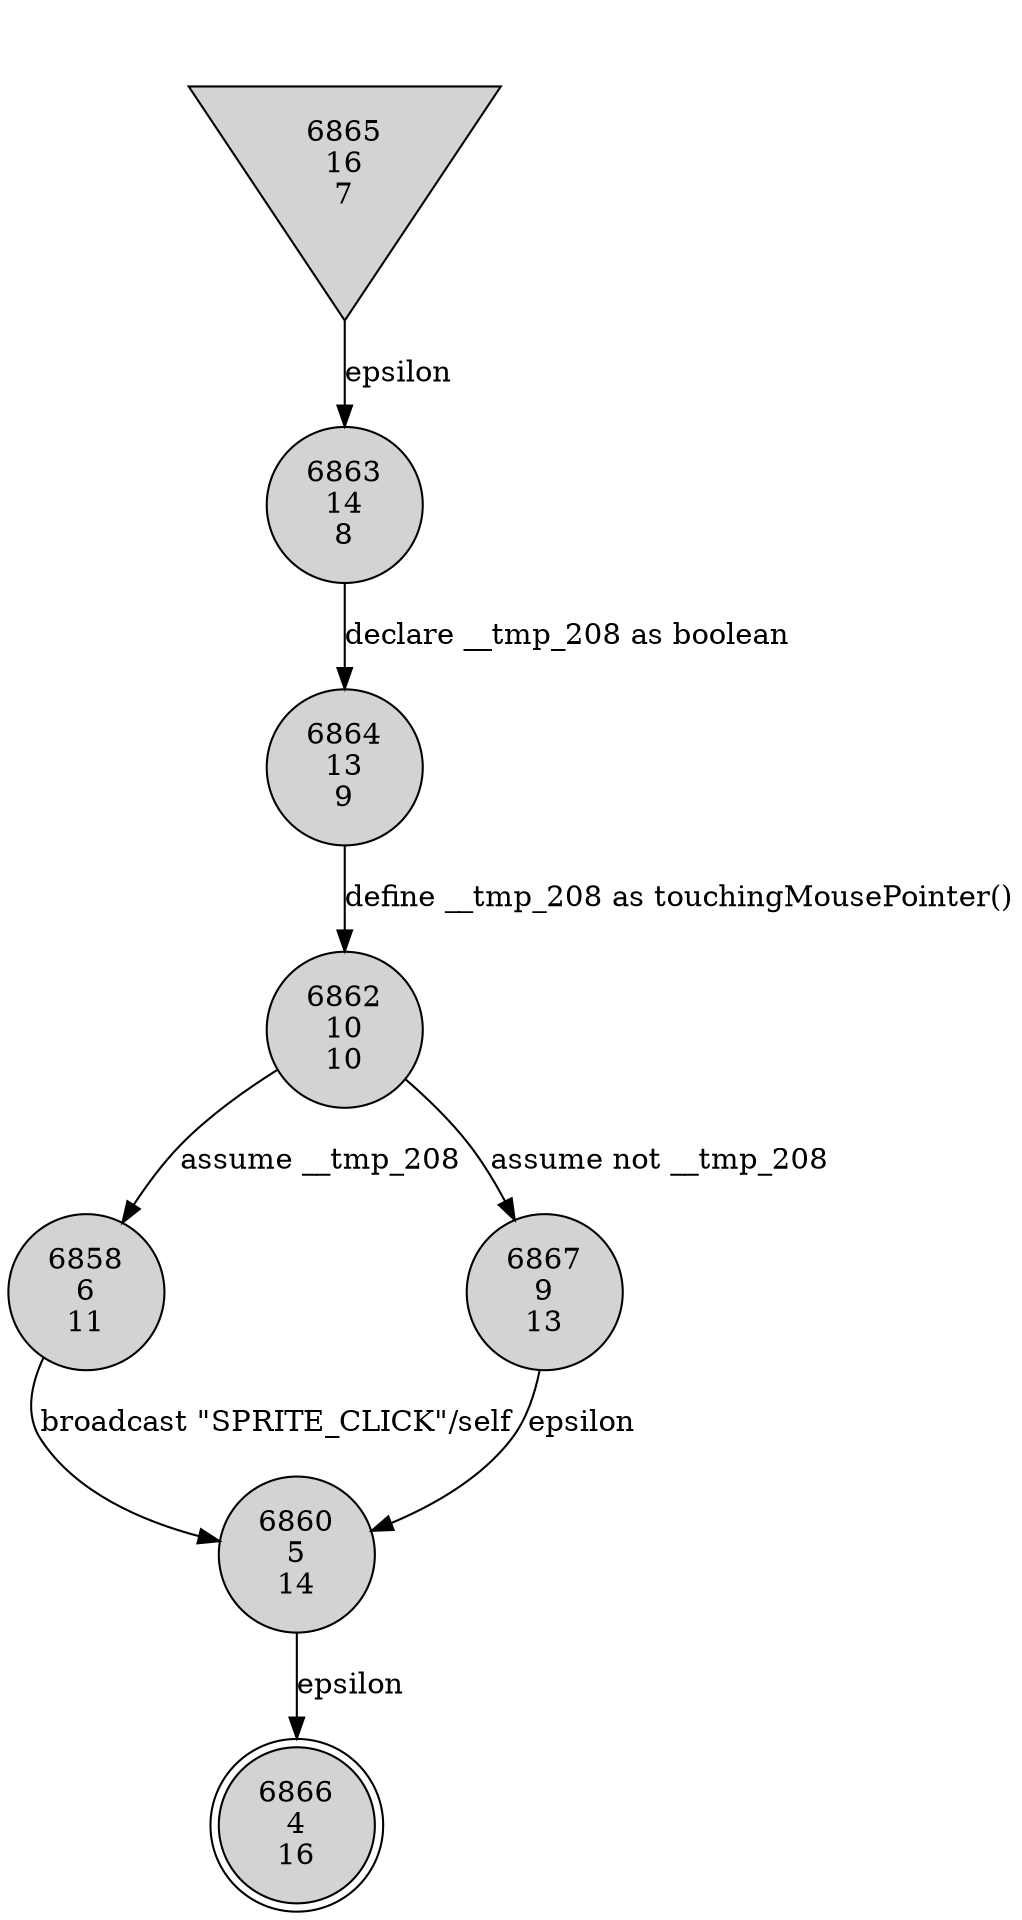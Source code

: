 digraph relation {
    node [shape=circle, style=filled];
    6858 [label="6858
6
11" shape=circle penwidth=1]
    6860 [label="6860
5
14" shape=circle penwidth=1]
    6866 [label="6866
4
16" shape=doublecircle penwidth=1]
    6862 [label="6862
10
10" shape=circle penwidth=1]
    6867 [label="6867
9
13" shape=circle penwidth=1]
    6863 [label="6863
14
8" shape=circle penwidth=1]
    6864 [label="6864
13
9" shape=circle penwidth=1]
    6865 [label="6865
16
7" shape=invtriangle penwidth=1]
    6865 -> 6863 [label="epsilon"];
    6863 -> 6864 [label="declare __tmp_208 as boolean"];
    6864 -> 6862 [label="define __tmp_208 as touchingMousePointer()"];
    6862 -> 6858 [label="assume __tmp_208"];
    6862 -> 6867 [label="assume not __tmp_208"];
    6867 -> 6860 [label="epsilon"];
    6860 -> 6866 [label="epsilon"];
    6858 -> 6860 [label="broadcast \"SPRITE_CLICK\"/self"];
}
